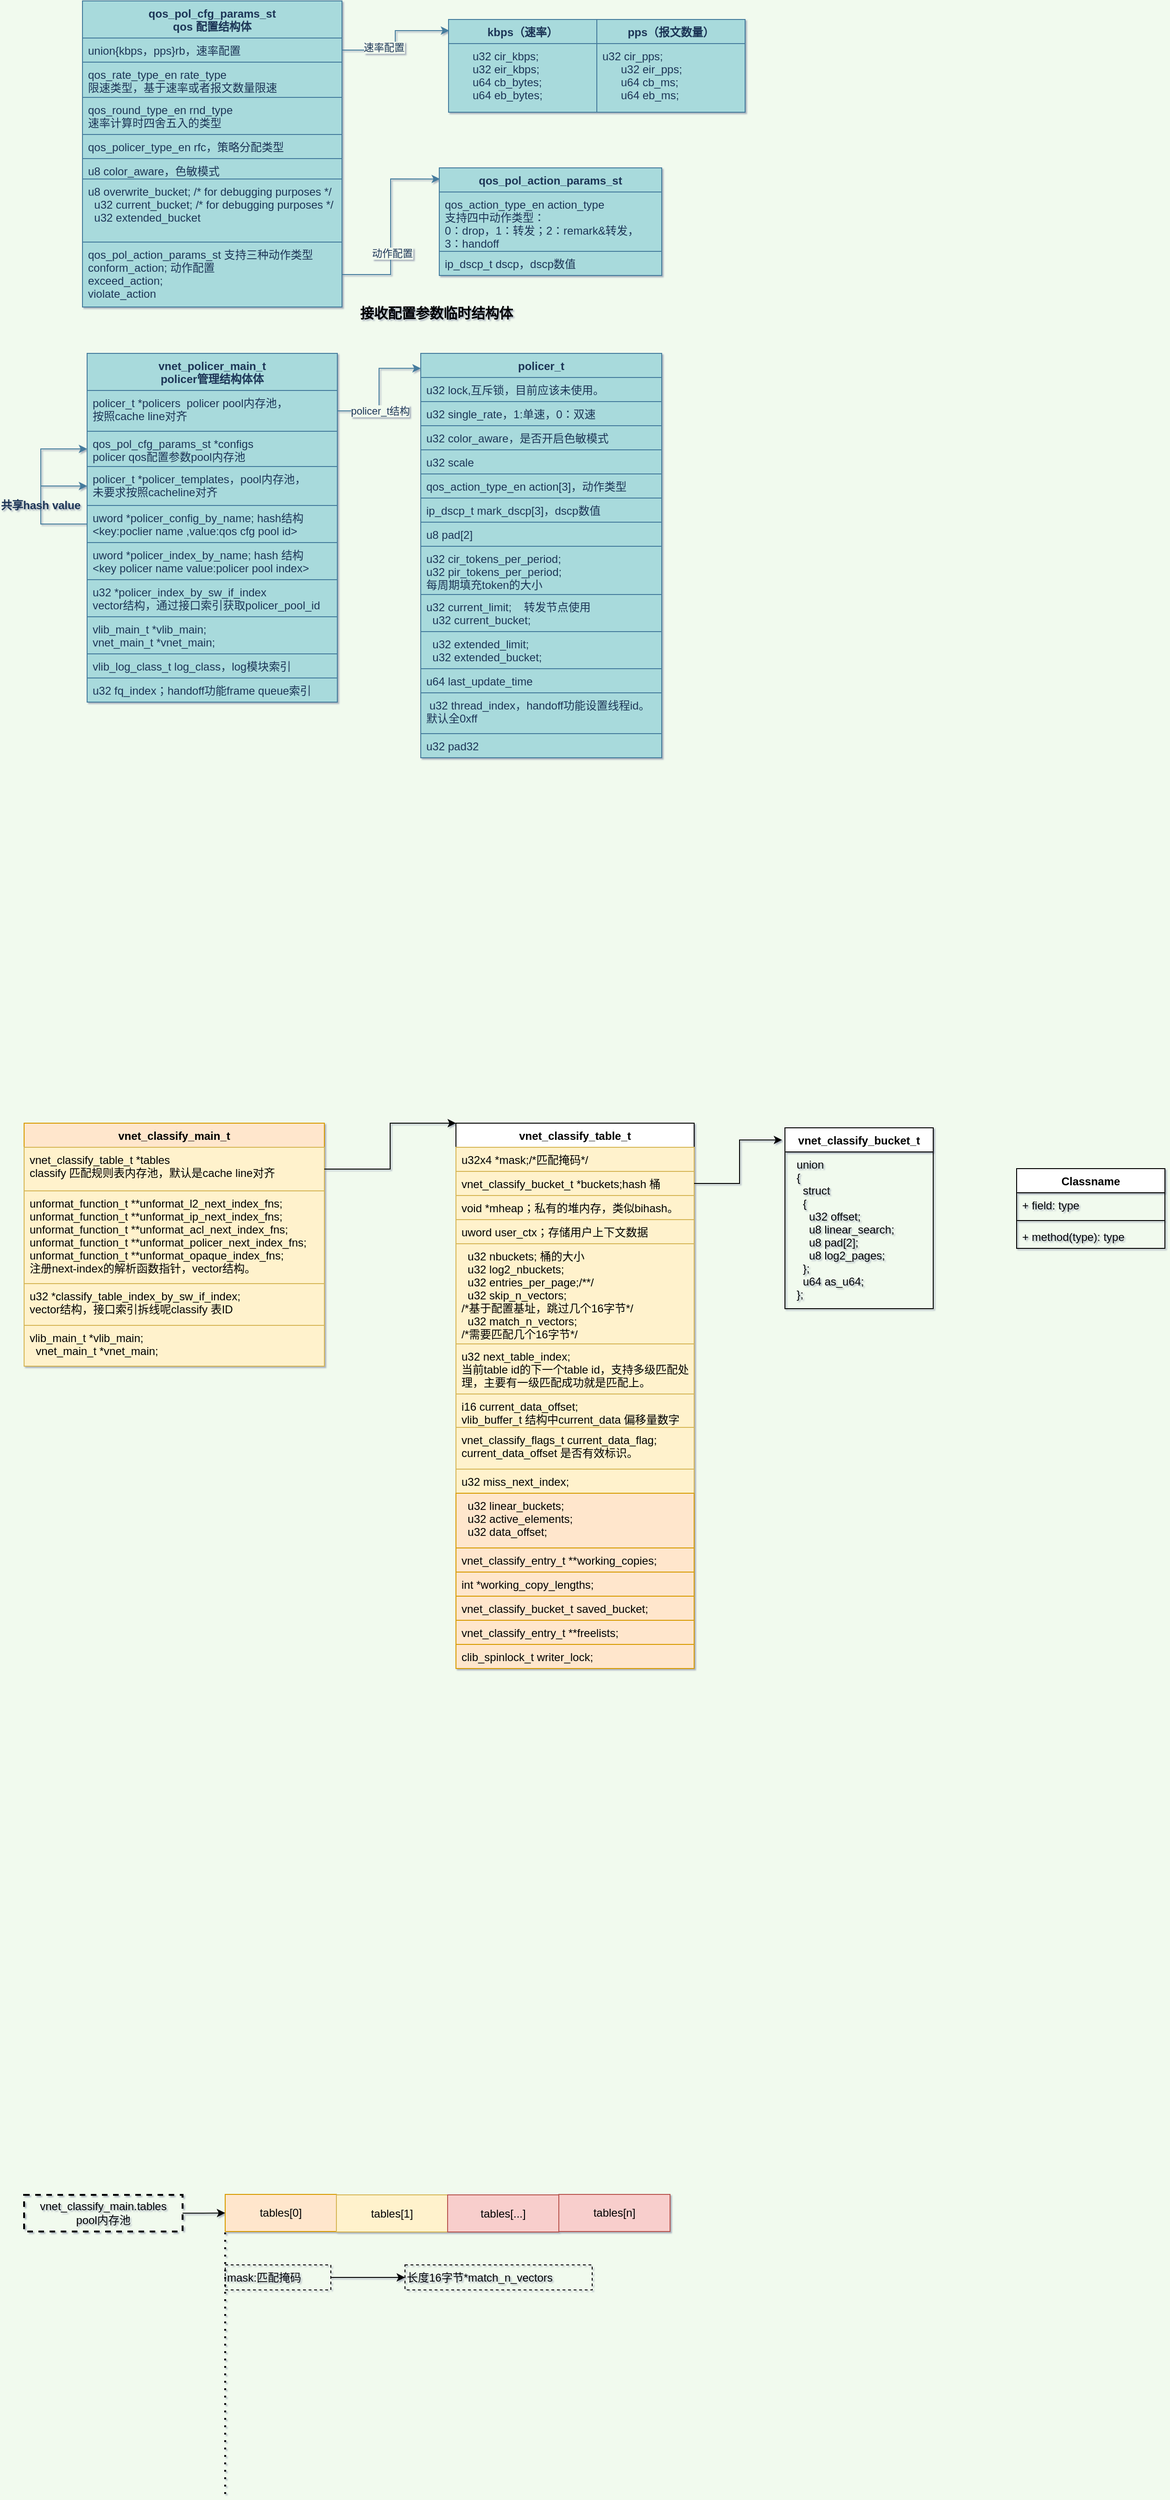 <mxfile version="14.7.3" type="github">
  <diagram id="6OgHAIoOX9pApHHIhi0o" name="Page-1">
    <mxGraphModel dx="782" dy="437" grid="0" gridSize="10" guides="1" tooltips="1" connect="1" arrows="1" fold="1" page="1" pageScale="1" pageWidth="827" pageHeight="1169" background="#F1FAEE" math="0" shadow="1">
      <root>
        <mxCell id="0" />
        <mxCell id="1" parent="0" />
        <mxCell id="VG_LlP_TlRW7tgk0G426-2" value="vnet_policer_main_t&#xa;policer管理结构体体" style="swimlane;fontStyle=1;align=center;verticalAlign=top;childLayout=stackLayout;horizontal=1;startSize=40;horizontalStack=0;resizeParent=1;resizeParentMax=0;resizeLast=0;collapsible=1;marginBottom=0;fillColor=#A8DADC;strokeColor=#457B9D;fontColor=#1D3557;" parent="1" vertex="1">
          <mxGeometry x="100" y="390" width="270" height="376" as="geometry" />
        </mxCell>
        <mxCell id="VG_LlP_TlRW7tgk0G426-3" value="policer_t *policers  policer pool内存池，&#xa;按照cache line对齐" style="text;strokeColor=#457B9D;fillColor=#A8DADC;align=left;verticalAlign=top;spacingLeft=4;spacingRight=4;overflow=hidden;rotatable=0;points=[[0,0.5],[1,0.5]];portConstraint=eastwest;fontColor=#1D3557;" parent="VG_LlP_TlRW7tgk0G426-2" vertex="1">
          <mxGeometry y="40" width="270" height="44" as="geometry" />
        </mxCell>
        <mxCell id="VG_LlP_TlRW7tgk0G426-5" value="qos_pol_cfg_params_st *configs &#xa;policer qos配置参数pool内存池" style="text;strokeColor=#457B9D;fillColor=#A8DADC;align=left;verticalAlign=top;spacingLeft=4;spacingRight=4;overflow=hidden;rotatable=0;points=[[0,0.5],[1,0.5]];portConstraint=eastwest;fontColor=#1D3557;" parent="VG_LlP_TlRW7tgk0G426-2" vertex="1">
          <mxGeometry y="84" width="270" height="38" as="geometry" />
        </mxCell>
        <mxCell id="VG_LlP_TlRW7tgk0G426-6" value="policer_t *policer_templates，pool内存池，&#xa;未要求按照cacheline对齐" style="text;fillColor=#A8DADC;align=left;verticalAlign=top;spacingLeft=4;spacingRight=4;overflow=hidden;rotatable=0;points=[[0,0.5],[1,0.5]];portConstraint=eastwest;strokeColor=#457B9D;fontColor=#1D3557;" parent="VG_LlP_TlRW7tgk0G426-2" vertex="1">
          <mxGeometry y="122" width="270" height="42" as="geometry" />
        </mxCell>
        <mxCell id="VG_LlP_TlRW7tgk0G426-51" style="edgeStyle=orthogonalEdgeStyle;rounded=0;orthogonalLoop=1;jettySize=auto;html=1;exitX=0;exitY=0.5;exitDx=0;exitDy=0;entryX=0;entryY=0.5;entryDx=0;entryDy=0;labelBackgroundColor=#F1FAEE;strokeColor=#457B9D;fontColor=#1D3557;" parent="VG_LlP_TlRW7tgk0G426-2" source="VG_LlP_TlRW7tgk0G426-7" target="VG_LlP_TlRW7tgk0G426-5" edge="1">
          <mxGeometry relative="1" as="geometry">
            <Array as="points">
              <mxPoint x="-50" y="184" />
              <mxPoint x="-50" y="103" />
            </Array>
          </mxGeometry>
        </mxCell>
        <mxCell id="VG_LlP_TlRW7tgk0G426-52" style="edgeStyle=orthogonalEdgeStyle;rounded=0;orthogonalLoop=1;jettySize=auto;html=1;exitX=0;exitY=0.5;exitDx=0;exitDy=0;entryX=0;entryY=0.5;entryDx=0;entryDy=0;labelBackgroundColor=#F1FAEE;strokeColor=#457B9D;fontColor=#1D3557;" parent="VG_LlP_TlRW7tgk0G426-2" source="VG_LlP_TlRW7tgk0G426-7" target="VG_LlP_TlRW7tgk0G426-6" edge="1">
          <mxGeometry relative="1" as="geometry">
            <Array as="points">
              <mxPoint x="-50" y="184" />
              <mxPoint x="-50" y="143" />
            </Array>
          </mxGeometry>
        </mxCell>
        <mxCell id="VG_LlP_TlRW7tgk0G426-7" value="uword *policer_config_by_name; hash结构&#xa;&lt;key:poclier name ,value:qos cfg pool id&gt;" style="text;fillColor=#A8DADC;align=left;verticalAlign=top;spacingLeft=4;spacingRight=4;overflow=hidden;rotatable=0;points=[[0,0.5],[1,0.5]];portConstraint=eastwest;strokeColor=#457B9D;fontColor=#1D3557;" parent="VG_LlP_TlRW7tgk0G426-2" vertex="1">
          <mxGeometry y="164" width="270" height="40" as="geometry" />
        </mxCell>
        <mxCell id="VG_LlP_TlRW7tgk0G426-8" value="uword *policer_index_by_name; hash 结构&#xa;&lt;key policer name value:policer pool index&gt;" style="text;fillColor=#A8DADC;align=left;verticalAlign=top;spacingLeft=4;spacingRight=4;overflow=hidden;rotatable=0;points=[[0,0.5],[1,0.5]];portConstraint=eastwest;strokeColor=#457B9D;fontColor=#1D3557;" parent="VG_LlP_TlRW7tgk0G426-2" vertex="1">
          <mxGeometry y="204" width="270" height="40" as="geometry" />
        </mxCell>
        <mxCell id="VG_LlP_TlRW7tgk0G426-9" value="u32 *policer_index_by_sw_if_index&#xa;vector结构，通过接口索引获取policer_pool_id" style="text;fillColor=#A8DADC;align=left;verticalAlign=top;spacingLeft=4;spacingRight=4;overflow=hidden;rotatable=0;points=[[0,0.5],[1,0.5]];portConstraint=eastwest;strokeColor=#457B9D;fontColor=#1D3557;" parent="VG_LlP_TlRW7tgk0G426-2" vertex="1">
          <mxGeometry y="244" width="270" height="40" as="geometry" />
        </mxCell>
        <mxCell id="VG_LlP_TlRW7tgk0G426-10" value="vlib_main_t *vlib_main;&#xa;vnet_main_t *vnet_main;" style="text;fillColor=#A8DADC;align=left;verticalAlign=top;spacingLeft=4;spacingRight=4;overflow=hidden;rotatable=0;points=[[0,0.5],[1,0.5]];portConstraint=eastwest;strokeColor=#457B9D;fontColor=#1D3557;" parent="VG_LlP_TlRW7tgk0G426-2" vertex="1">
          <mxGeometry y="284" width="270" height="40" as="geometry" />
        </mxCell>
        <mxCell id="VG_LlP_TlRW7tgk0G426-11" value="vlib_log_class_t log_class，log模块索引" style="text;fillColor=#A8DADC;align=left;verticalAlign=top;spacingLeft=4;spacingRight=4;overflow=hidden;rotatable=0;points=[[0,0.5],[1,0.5]];portConstraint=eastwest;strokeColor=#457B9D;fontColor=#1D3557;" parent="VG_LlP_TlRW7tgk0G426-2" vertex="1">
          <mxGeometry y="324" width="270" height="26" as="geometry" />
        </mxCell>
        <mxCell id="VG_LlP_TlRW7tgk0G426-12" value="u32 fq_index；handoff功能frame queue索引" style="text;fillColor=#A8DADC;align=left;verticalAlign=top;spacingLeft=4;spacingRight=4;overflow=hidden;rotatable=0;points=[[0,0.5],[1,0.5]];portConstraint=eastwest;strokeColor=#457B9D;fontColor=#1D3557;" parent="VG_LlP_TlRW7tgk0G426-2" vertex="1">
          <mxGeometry y="350" width="270" height="26" as="geometry" />
        </mxCell>
        <mxCell id="VG_LlP_TlRW7tgk0G426-13" value="policer_t" style="swimlane;fontStyle=1;align=center;verticalAlign=top;childLayout=stackLayout;horizontal=1;startSize=26;horizontalStack=0;resizeParent=1;resizeParentMax=0;resizeLast=0;collapsible=1;marginBottom=0;strokeColor=#457B9D;fillColor=#A8DADC;fontColor=#1D3557;" parent="1" vertex="1">
          <mxGeometry x="460" y="390" width="260" height="436" as="geometry" />
        </mxCell>
        <mxCell id="VG_LlP_TlRW7tgk0G426-14" value="u32 lock,互斥锁，目前应该未使用。" style="text;strokeColor=#457B9D;fillColor=#A8DADC;align=left;verticalAlign=top;spacingLeft=4;spacingRight=4;overflow=hidden;rotatable=0;points=[[0,0.5],[1,0.5]];portConstraint=eastwest;fontColor=#1D3557;" parent="VG_LlP_TlRW7tgk0G426-13" vertex="1">
          <mxGeometry y="26" width="260" height="26" as="geometry" />
        </mxCell>
        <mxCell id="VG_LlP_TlRW7tgk0G426-16" value="u32 single_rate，1:单速，0：双速" style="text;fillColor=#A8DADC;align=left;verticalAlign=top;spacingLeft=4;spacingRight=4;overflow=hidden;rotatable=0;points=[[0,0.5],[1,0.5]];portConstraint=eastwest;strokeColor=#457B9D;fontColor=#1D3557;" parent="VG_LlP_TlRW7tgk0G426-13" vertex="1">
          <mxGeometry y="52" width="260" height="26" as="geometry" />
        </mxCell>
        <mxCell id="VG_LlP_TlRW7tgk0G426-17" value="u32 color_aware，是否开启色敏模式" style="text;fillColor=#A8DADC;align=left;verticalAlign=top;spacingLeft=4;spacingRight=4;overflow=hidden;rotatable=0;points=[[0,0.5],[1,0.5]];portConstraint=eastwest;strokeColor=#457B9D;fontColor=#1D3557;" parent="VG_LlP_TlRW7tgk0G426-13" vertex="1">
          <mxGeometry y="78" width="260" height="26" as="geometry" />
        </mxCell>
        <mxCell id="VG_LlP_TlRW7tgk0G426-18" value="u32 scale" style="text;fillColor=#A8DADC;align=left;verticalAlign=top;spacingLeft=4;spacingRight=4;overflow=hidden;rotatable=0;points=[[0,0.5],[1,0.5]];portConstraint=eastwest;strokeColor=#457B9D;fontColor=#1D3557;" parent="VG_LlP_TlRW7tgk0G426-13" vertex="1">
          <mxGeometry y="104" width="260" height="26" as="geometry" />
        </mxCell>
        <mxCell id="VG_LlP_TlRW7tgk0G426-19" value="qos_action_type_en action[3]，动作类型" style="text;fillColor=#A8DADC;align=left;verticalAlign=top;spacingLeft=4;spacingRight=4;overflow=hidden;rotatable=0;points=[[0,0.5],[1,0.5]];portConstraint=eastwest;strokeColor=#457B9D;fontColor=#1D3557;" parent="VG_LlP_TlRW7tgk0G426-13" vertex="1">
          <mxGeometry y="130" width="260" height="26" as="geometry" />
        </mxCell>
        <mxCell id="VG_LlP_TlRW7tgk0G426-20" value="ip_dscp_t mark_dscp[3]，dscp数值" style="text;fillColor=#A8DADC;align=left;verticalAlign=top;spacingLeft=4;spacingRight=4;overflow=hidden;rotatable=0;points=[[0,0.5],[1,0.5]];portConstraint=eastwest;strokeColor=#457B9D;fontColor=#1D3557;" parent="VG_LlP_TlRW7tgk0G426-13" vertex="1">
          <mxGeometry y="156" width="260" height="26" as="geometry" />
        </mxCell>
        <mxCell id="VG_LlP_TlRW7tgk0G426-21" value="u8 pad[2]" style="text;fillColor=#A8DADC;align=left;verticalAlign=top;spacingLeft=4;spacingRight=4;overflow=hidden;rotatable=0;points=[[0,0.5],[1,0.5]];portConstraint=eastwest;strokeColor=#457B9D;fontColor=#1D3557;" parent="VG_LlP_TlRW7tgk0G426-13" vertex="1">
          <mxGeometry y="182" width="260" height="26" as="geometry" />
        </mxCell>
        <mxCell id="VG_LlP_TlRW7tgk0G426-23" value="u32 cir_tokens_per_period;&#xa;u32 pir_tokens_per_period;&#xa;每周期填充token的大小" style="text;fillColor=#A8DADC;align=left;verticalAlign=top;spacingLeft=4;spacingRight=4;overflow=hidden;rotatable=0;points=[[0,0.5],[1,0.5]];portConstraint=eastwest;strokeColor=#457B9D;fontColor=#1D3557;" parent="VG_LlP_TlRW7tgk0G426-13" vertex="1">
          <mxGeometry y="208" width="260" height="52" as="geometry" />
        </mxCell>
        <mxCell id="VG_LlP_TlRW7tgk0G426-24" value="u32 current_limit;    转发节点使用&#xa;  u32 current_bucket;" style="text;fillColor=#A8DADC;align=left;verticalAlign=top;spacingLeft=4;spacingRight=4;overflow=hidden;rotatable=0;points=[[0,0.5],[1,0.5]];portConstraint=eastwest;strokeColor=#457B9D;fontColor=#1D3557;" parent="VG_LlP_TlRW7tgk0G426-13" vertex="1">
          <mxGeometry y="260" width="260" height="40" as="geometry" />
        </mxCell>
        <mxCell id="VG_LlP_TlRW7tgk0G426-22" value="  u32 extended_limit;&#xa;  u32 extended_bucket;" style="text;fillColor=#A8DADC;align=left;verticalAlign=top;spacingLeft=4;spacingRight=4;overflow=hidden;rotatable=0;points=[[0,0.5],[1,0.5]];portConstraint=eastwest;strokeColor=#457B9D;fontColor=#1D3557;" parent="VG_LlP_TlRW7tgk0G426-13" vertex="1">
          <mxGeometry y="300" width="260" height="40" as="geometry" />
        </mxCell>
        <mxCell id="VG_LlP_TlRW7tgk0G426-25" value="u64 last_update_time" style="text;fillColor=#A8DADC;align=left;verticalAlign=top;spacingLeft=4;spacingRight=4;overflow=hidden;rotatable=0;points=[[0,0.5],[1,0.5]];portConstraint=eastwest;strokeColor=#457B9D;fontColor=#1D3557;" parent="VG_LlP_TlRW7tgk0G426-13" vertex="1">
          <mxGeometry y="340" width="260" height="26" as="geometry" />
        </mxCell>
        <mxCell id="VG_LlP_TlRW7tgk0G426-26" value=" u32 thread_index，handoff功能设置线程id。&#xa;默认全0xff" style="text;fillColor=#A8DADC;align=left;verticalAlign=top;spacingLeft=4;spacingRight=4;overflow=hidden;rotatable=0;points=[[0,0.5],[1,0.5]];portConstraint=eastwest;strokeColor=#457B9D;fontColor=#1D3557;" parent="VG_LlP_TlRW7tgk0G426-13" vertex="1">
          <mxGeometry y="366" width="260" height="44" as="geometry" />
        </mxCell>
        <mxCell id="VG_LlP_TlRW7tgk0G426-27" value="u32 pad32" style="text;fillColor=#A8DADC;align=left;verticalAlign=top;spacingLeft=4;spacingRight=4;overflow=hidden;rotatable=0;points=[[0,0.5],[1,0.5]];portConstraint=eastwest;strokeColor=#457B9D;fontColor=#1D3557;" parent="VG_LlP_TlRW7tgk0G426-13" vertex="1">
          <mxGeometry y="410" width="260" height="26" as="geometry" />
        </mxCell>
        <mxCell id="VG_LlP_TlRW7tgk0G426-28" value="qos_pol_cfg_params_st&#xa;qos 配置结构体" style="swimlane;fontStyle=1;align=center;verticalAlign=top;childLayout=stackLayout;horizontal=1;startSize=40;horizontalStack=0;resizeParent=1;resizeParentMax=0;resizeLast=0;collapsible=1;marginBottom=0;strokeColor=#457B9D;fillColor=#A8DADC;fontColor=#1D3557;" parent="1" vertex="1">
          <mxGeometry x="95" y="10" width="280" height="330" as="geometry" />
        </mxCell>
        <mxCell id="VG_LlP_TlRW7tgk0G426-29" value="union{kbps，pps}rb，速率配置" style="text;strokeColor=#457B9D;fillColor=#A8DADC;align=left;verticalAlign=top;spacingLeft=4;spacingRight=4;overflow=hidden;rotatable=0;points=[[0,0.5],[1,0.5]];portConstraint=eastwest;fontColor=#1D3557;" parent="VG_LlP_TlRW7tgk0G426-28" vertex="1">
          <mxGeometry y="40" width="280" height="26" as="geometry" />
        </mxCell>
        <mxCell id="VG_LlP_TlRW7tgk0G426-31" value="qos_rate_type_en rate_type&#xa;限速类型，基于速率或者报文数量限速" style="text;fillColor=#A8DADC;align=left;verticalAlign=top;spacingLeft=4;spacingRight=4;overflow=hidden;rotatable=0;points=[[0,0.5],[1,0.5]];portConstraint=eastwest;strokeColor=#457B9D;fontColor=#1D3557;" parent="VG_LlP_TlRW7tgk0G426-28" vertex="1">
          <mxGeometry y="66" width="280" height="38" as="geometry" />
        </mxCell>
        <mxCell id="VG_LlP_TlRW7tgk0G426-32" value="qos_round_type_en rnd_type&#xa;速率计算时四舍五入的类型" style="text;fillColor=#A8DADC;align=left;verticalAlign=top;spacingLeft=4;spacingRight=4;overflow=hidden;rotatable=0;points=[[0,0.5],[1,0.5]];portConstraint=eastwest;strokeColor=#457B9D;fontColor=#1D3557;" parent="VG_LlP_TlRW7tgk0G426-28" vertex="1">
          <mxGeometry y="104" width="280" height="40" as="geometry" />
        </mxCell>
        <mxCell id="VG_LlP_TlRW7tgk0G426-33" value="qos_policer_type_en rfc，策略分配类型" style="text;fillColor=#A8DADC;align=left;verticalAlign=top;spacingLeft=4;spacingRight=4;overflow=hidden;rotatable=0;points=[[0,0.5],[1,0.5]];portConstraint=eastwest;strokeColor=#457B9D;fontColor=#1D3557;" parent="VG_LlP_TlRW7tgk0G426-28" vertex="1">
          <mxGeometry y="144" width="280" height="26" as="geometry" />
        </mxCell>
        <mxCell id="VG_LlP_TlRW7tgk0G426-34" value="u8 color_aware，色敏模式" style="text;fillColor=#A8DADC;align=left;verticalAlign=top;spacingLeft=4;spacingRight=4;overflow=hidden;rotatable=0;points=[[0,0.5],[1,0.5]];portConstraint=eastwest;strokeColor=#457B9D;fontColor=#1D3557;" parent="VG_LlP_TlRW7tgk0G426-28" vertex="1">
          <mxGeometry y="170" width="280" height="22" as="geometry" />
        </mxCell>
        <mxCell id="VG_LlP_TlRW7tgk0G426-36" value="u8 overwrite_bucket;  /* for debugging purposes */&#xa;  u32 current_bucket;  /* for debugging purposes */&#xa;  u32 extended_bucket" style="text;fillColor=#A8DADC;align=left;verticalAlign=top;spacingLeft=4;spacingRight=4;overflow=hidden;rotatable=0;points=[[0,0.5],[1,0.5]];portConstraint=eastwest;strokeColor=#457B9D;fontColor=#1D3557;" parent="VG_LlP_TlRW7tgk0G426-28" vertex="1">
          <mxGeometry y="192" width="280" height="68" as="geometry" />
        </mxCell>
        <mxCell id="VG_LlP_TlRW7tgk0G426-37" value="qos_pol_action_params_st 支持三种动作类型&#xa;conform_action; 动作配置&#xa; exceed_action;&#xa; violate_action" style="text;fillColor=#A8DADC;align=left;verticalAlign=top;spacingLeft=4;spacingRight=4;overflow=hidden;rotatable=0;points=[[0,0.5],[1,0.5]];portConstraint=eastwest;strokeColor=#457B9D;fontColor=#1D3557;" parent="VG_LlP_TlRW7tgk0G426-28" vertex="1">
          <mxGeometry y="260" width="280" height="70" as="geometry" />
        </mxCell>
        <mxCell id="VG_LlP_TlRW7tgk0G426-38" value="kbps（速率）" style="swimlane;fontStyle=1;align=center;verticalAlign=top;childLayout=stackLayout;horizontal=1;startSize=26;horizontalStack=0;resizeParent=1;resizeParentMax=0;resizeLast=0;collapsible=1;marginBottom=0;strokeColor=#457B9D;fillColor=#A8DADC;fontColor=#1D3557;" parent="1" vertex="1">
          <mxGeometry x="490" y="30" width="160" height="100" as="geometry" />
        </mxCell>
        <mxCell id="VG_LlP_TlRW7tgk0G426-39" value="      u32 cir_kbps;&#xa;      u32 eir_kbps;&#xa;      u64 cb_bytes;&#xa;      u64 eb_bytes;" style="text;strokeColor=#457B9D;fillColor=#A8DADC;align=left;verticalAlign=top;spacingLeft=4;spacingRight=4;overflow=hidden;rotatable=0;points=[[0,0.5],[1,0.5]];portConstraint=eastwest;fontColor=#1D3557;" parent="VG_LlP_TlRW7tgk0G426-38" vertex="1">
          <mxGeometry y="26" width="160" height="74" as="geometry" />
        </mxCell>
        <mxCell id="VG_LlP_TlRW7tgk0G426-42" value="pps（报文数量）" style="swimlane;fontStyle=1;align=center;verticalAlign=top;childLayout=stackLayout;horizontal=1;startSize=26;horizontalStack=0;resizeParent=1;resizeParentMax=0;resizeLast=0;collapsible=1;marginBottom=0;strokeColor=#457B9D;fillColor=#A8DADC;fontColor=#1D3557;" parent="1" vertex="1">
          <mxGeometry x="650" y="30" width="160" height="100" as="geometry" />
        </mxCell>
        <mxCell id="VG_LlP_TlRW7tgk0G426-43" value="u32 cir_pps;&#xa;      u32 eir_pps;&#xa;      u64 cb_ms;&#xa;      u64 eb_ms;" style="text;strokeColor=#457B9D;fillColor=#A8DADC;align=left;verticalAlign=top;spacingLeft=4;spacingRight=4;overflow=hidden;rotatable=0;points=[[0,0.5],[1,0.5]];portConstraint=eastwest;fontColor=#1D3557;" parent="VG_LlP_TlRW7tgk0G426-42" vertex="1">
          <mxGeometry y="26" width="160" height="74" as="geometry" />
        </mxCell>
        <mxCell id="VG_LlP_TlRW7tgk0G426-47" value="qos_pol_action_params_st" style="swimlane;fontStyle=1;align=center;verticalAlign=top;childLayout=stackLayout;horizontal=1;startSize=26;horizontalStack=0;resizeParent=1;resizeParentMax=0;resizeLast=0;collapsible=1;marginBottom=0;strokeColor=#457B9D;fillColor=#A8DADC;fontColor=#1D3557;" parent="1" vertex="1">
          <mxGeometry x="480" y="190" width="240" height="116" as="geometry" />
        </mxCell>
        <mxCell id="VG_LlP_TlRW7tgk0G426-48" value="qos_action_type_en action_type&#xa;支持四中动作类型：&#xa;0：drop，1：转发；2：remark&amp;转发，&#xa;3：handoff" style="text;strokeColor=#457B9D;fillColor=#A8DADC;align=left;verticalAlign=top;spacingLeft=4;spacingRight=4;overflow=hidden;rotatable=0;points=[[0,0.5],[1,0.5]];portConstraint=eastwest;fontColor=#1D3557;" parent="VG_LlP_TlRW7tgk0G426-47" vertex="1">
          <mxGeometry y="26" width="240" height="64" as="geometry" />
        </mxCell>
        <mxCell id="VG_LlP_TlRW7tgk0G426-50" value="ip_dscp_t dscp，dscp数值" style="text;strokeColor=#457B9D;fillColor=#A8DADC;align=left;verticalAlign=top;spacingLeft=4;spacingRight=4;overflow=hidden;rotatable=0;points=[[0,0.5],[1,0.5]];portConstraint=eastwest;fontColor=#1D3557;" parent="VG_LlP_TlRW7tgk0G426-47" vertex="1">
          <mxGeometry y="90" width="240" height="26" as="geometry" />
        </mxCell>
        <mxCell id="VG_LlP_TlRW7tgk0G426-53" value="共享hash value" style="text;align=center;fontStyle=1;verticalAlign=middle;spacingLeft=3;spacingRight=3;strokeColor=none;rotatable=0;points=[[0,0.5],[1,0.5]];portConstraint=eastwest;fontColor=#1D3557;" parent="1" vertex="1">
          <mxGeometry x="10" y="540" width="80" height="26" as="geometry" />
        </mxCell>
        <mxCell id="VG_LlP_TlRW7tgk0G426-56" style="edgeStyle=orthogonalEdgeStyle;rounded=0;orthogonalLoop=1;jettySize=auto;html=1;exitX=1;exitY=0.5;exitDx=0;exitDy=0;entryX=0;entryY=0.037;entryDx=0;entryDy=0;entryPerimeter=0;labelBackgroundColor=#F1FAEE;strokeColor=#457B9D;fontColor=#1D3557;" parent="1" source="VG_LlP_TlRW7tgk0G426-3" target="VG_LlP_TlRW7tgk0G426-13" edge="1">
          <mxGeometry relative="1" as="geometry" />
        </mxCell>
        <mxCell id="VG_LlP_TlRW7tgk0G426-57" value="policer_t结构" style="edgeLabel;html=1;align=center;verticalAlign=middle;resizable=0;points=[];labelBackgroundColor=#F1FAEE;fontColor=#1D3557;" parent="VG_LlP_TlRW7tgk0G426-56" vertex="1" connectable="0">
          <mxGeometry x="-0.329" y="-1" relative="1" as="geometry">
            <mxPoint as="offset" />
          </mxGeometry>
        </mxCell>
        <mxCell id="VG_LlP_TlRW7tgk0G426-58" style="edgeStyle=orthogonalEdgeStyle;rounded=0;orthogonalLoop=1;jettySize=auto;html=1;exitX=1;exitY=0.5;exitDx=0;exitDy=0;entryX=0.004;entryY=0.12;entryDx=0;entryDy=0;entryPerimeter=0;labelBackgroundColor=#F1FAEE;strokeColor=#457B9D;fontColor=#1D3557;" parent="1" source="VG_LlP_TlRW7tgk0G426-29" target="VG_LlP_TlRW7tgk0G426-38" edge="1">
          <mxGeometry relative="1" as="geometry" />
        </mxCell>
        <mxCell id="VG_LlP_TlRW7tgk0G426-59" value="速率配置" style="edgeLabel;html=1;align=center;verticalAlign=middle;resizable=0;points=[];labelBackgroundColor=#F1FAEE;fontColor=#1D3557;" parent="VG_LlP_TlRW7tgk0G426-58" vertex="1" connectable="0">
          <mxGeometry x="-0.352" y="3" relative="1" as="geometry">
            <mxPoint as="offset" />
          </mxGeometry>
        </mxCell>
        <mxCell id="VG_LlP_TlRW7tgk0G426-60" style="edgeStyle=orthogonalEdgeStyle;rounded=0;orthogonalLoop=1;jettySize=auto;html=1;exitX=1;exitY=0.5;exitDx=0;exitDy=0;entryX=0.003;entryY=0.103;entryDx=0;entryDy=0;entryPerimeter=0;labelBackgroundColor=#F1FAEE;strokeColor=#457B9D;fontColor=#1D3557;" parent="1" source="VG_LlP_TlRW7tgk0G426-37" target="VG_LlP_TlRW7tgk0G426-47" edge="1">
          <mxGeometry relative="1" as="geometry" />
        </mxCell>
        <mxCell id="VG_LlP_TlRW7tgk0G426-61" value="动作配置" style="edgeLabel;html=1;align=center;verticalAlign=middle;resizable=0;points=[];labelBackgroundColor=#F1FAEE;fontColor=#1D3557;" parent="VG_LlP_TlRW7tgk0G426-60" vertex="1" connectable="0">
          <mxGeometry x="-0.277" y="-1" relative="1" as="geometry">
            <mxPoint as="offset" />
          </mxGeometry>
        </mxCell>
        <mxCell id="0go8Z7dsXnYSOvCUR9jS-1" value="接收配置参数临时结构体" style="text;html=1;strokeColor=none;fillColor=none;align=center;verticalAlign=middle;whiteSpace=wrap;rounded=0;fontStyle=1;fontSize=15;" parent="1" vertex="1">
          <mxGeometry x="385" y="336" width="184" height="20" as="geometry" />
        </mxCell>
        <mxCell id="0z_VEiuhw0DwLzbFKixf-1" value="vnet_classify_main_t" style="swimlane;fontStyle=1;align=center;verticalAlign=top;childLayout=stackLayout;horizontal=1;startSize=26;horizontalStack=0;resizeParent=1;resizeParentMax=0;resizeLast=0;collapsible=1;marginBottom=0;fillColor=#ffe6cc;strokeColor=#d79b00;" vertex="1" parent="1">
          <mxGeometry x="32" y="1220" width="324" height="262" as="geometry" />
        </mxCell>
        <mxCell id="0z_VEiuhw0DwLzbFKixf-2" value="vnet_classify_table_t *tables&#xa;classify 匹配规则表内存池，默认是cache line对齐" style="text;strokeColor=#d6b656;fillColor=#fff2cc;align=left;verticalAlign=top;spacingLeft=4;spacingRight=4;overflow=hidden;rotatable=0;points=[[0,0.5],[1,0.5]];portConstraint=eastwest;" vertex="1" parent="0z_VEiuhw0DwLzbFKixf-1">
          <mxGeometry y="26" width="324" height="47" as="geometry" />
        </mxCell>
        <mxCell id="0z_VEiuhw0DwLzbFKixf-4" value="unformat_function_t **unformat_l2_next_index_fns;&#xa;unformat_function_t **unformat_ip_next_index_fns;&#xa;unformat_function_t **unformat_acl_next_index_fns;&#xa;unformat_function_t **unformat_policer_next_index_fns;&#xa;unformat_function_t **unformat_opaque_index_fns;&#xa;注册next-index的解析函数指针，vector结构。" style="text;fillColor=#fff2cc;align=left;verticalAlign=top;spacingLeft=4;spacingRight=4;overflow=hidden;rotatable=0;points=[[0,0.5],[1,0.5]];portConstraint=eastwest;strokeColor=#d6b656;" vertex="1" parent="0z_VEiuhw0DwLzbFKixf-1">
          <mxGeometry y="73" width="324" height="100" as="geometry" />
        </mxCell>
        <mxCell id="0z_VEiuhw0DwLzbFKixf-5" value="u32 *classify_table_index_by_sw_if_index; &#xa;vector结构，接口索引拆线呢classify 表ID" style="text;fillColor=#fff2cc;align=left;verticalAlign=top;spacingLeft=4;spacingRight=4;overflow=hidden;rotatable=0;points=[[0,0.5],[1,0.5]];portConstraint=eastwest;strokeColor=#d6b656;" vertex="1" parent="0z_VEiuhw0DwLzbFKixf-1">
          <mxGeometry y="173" width="324" height="45" as="geometry" />
        </mxCell>
        <mxCell id="0z_VEiuhw0DwLzbFKixf-6" value="vlib_main_t *vlib_main;&#xa;  vnet_main_t *vnet_main;" style="text;fillColor=#fff2cc;align=left;verticalAlign=top;spacingLeft=4;spacingRight=4;overflow=hidden;rotatable=0;points=[[0,0.5],[1,0.5]];portConstraint=eastwest;strokeColor=#d6b656;" vertex="1" parent="0z_VEiuhw0DwLzbFKixf-1">
          <mxGeometry y="218" width="324" height="44" as="geometry" />
        </mxCell>
        <mxCell id="0z_VEiuhw0DwLzbFKixf-10" value="vnet_classify_table_t" style="swimlane;fontStyle=1;align=center;verticalAlign=top;childLayout=stackLayout;horizontal=1;startSize=26;horizontalStack=0;resizeParent=1;resizeParentMax=0;resizeLast=0;collapsible=1;marginBottom=0;strokeColor=#000000;" vertex="1" parent="1">
          <mxGeometry x="498" y="1220" width="257" height="588" as="geometry" />
        </mxCell>
        <mxCell id="0z_VEiuhw0DwLzbFKixf-11" value="u32x4 *mask;/*匹配掩码*/" style="text;strokeColor=#d6b656;fillColor=#fff2cc;align=left;verticalAlign=top;spacingLeft=4;spacingRight=4;overflow=hidden;rotatable=0;points=[[0,0.5],[1,0.5]];portConstraint=eastwest;" vertex="1" parent="0z_VEiuhw0DwLzbFKixf-10">
          <mxGeometry y="26" width="257" height="26" as="geometry" />
        </mxCell>
        <mxCell id="0z_VEiuhw0DwLzbFKixf-13" value="vnet_classify_bucket_t *buckets;hash 桶" style="text;fillColor=#fff2cc;align=left;verticalAlign=top;spacingLeft=4;spacingRight=4;overflow=hidden;rotatable=0;points=[[0,0.5],[1,0.5]];portConstraint=eastwest;strokeColor=#d6b656;" vertex="1" parent="0z_VEiuhw0DwLzbFKixf-10">
          <mxGeometry y="52" width="257" height="26" as="geometry" />
        </mxCell>
        <mxCell id="0z_VEiuhw0DwLzbFKixf-14" value="void *mheap；私有的堆内存，类似bihash。" style="text;fillColor=#fff2cc;align=left;verticalAlign=top;spacingLeft=4;spacingRight=4;overflow=hidden;rotatable=0;points=[[0,0.5],[1,0.5]];portConstraint=eastwest;strokeColor=#d6b656;" vertex="1" parent="0z_VEiuhw0DwLzbFKixf-10">
          <mxGeometry y="78" width="257" height="26" as="geometry" />
        </mxCell>
        <mxCell id="0z_VEiuhw0DwLzbFKixf-15" value="uword user_ctx；存储用户上下文数据" style="text;fillColor=#fff2cc;align=left;verticalAlign=top;spacingLeft=4;spacingRight=4;overflow=hidden;rotatable=0;points=[[0,0.5],[1,0.5]];portConstraint=eastwest;strokeColor=#d6b656;" vertex="1" parent="0z_VEiuhw0DwLzbFKixf-10">
          <mxGeometry y="104" width="257" height="26" as="geometry" />
        </mxCell>
        <mxCell id="0z_VEiuhw0DwLzbFKixf-16" value="  u32 nbuckets; 桶的大小&#xa;  u32 log2_nbuckets;&#xa;  u32 entries_per_page;/**/&#xa;  u32 skip_n_vectors; &#xa;/*基于配置基址，跳过几个16字节*/&#xa;  u32 match_n_vectors;&#xa;/*需要匹配几个16字节*/" style="text;fillColor=#fff2cc;align=left;verticalAlign=top;spacingLeft=4;spacingRight=4;overflow=hidden;rotatable=0;points=[[0,0.5],[1,0.5]];portConstraint=eastwest;strokeColor=#d6b656;" vertex="1" parent="0z_VEiuhw0DwLzbFKixf-10">
          <mxGeometry y="130" width="257" height="108" as="geometry" />
        </mxCell>
        <mxCell id="0z_VEiuhw0DwLzbFKixf-17" value="u32 next_table_index;&#xa;当前table id的下一个table id，支持多级匹配处&#xa;理，主要有一级匹配成功就是匹配上。&#xa;" style="text;fillColor=#fff2cc;align=left;verticalAlign=top;spacingLeft=4;spacingRight=4;overflow=hidden;rotatable=0;points=[[0,0.5],[1,0.5]];portConstraint=eastwest;strokeColor=#d6b656;" vertex="1" parent="0z_VEiuhw0DwLzbFKixf-10">
          <mxGeometry y="238" width="257" height="54" as="geometry" />
        </mxCell>
        <mxCell id="0z_VEiuhw0DwLzbFKixf-18" value="i16 current_data_offset;&#xa;vlib_buffer_t 结构中current_data 偏移量数字" style="text;fillColor=#fff2cc;align=left;verticalAlign=top;spacingLeft=4;spacingRight=4;overflow=hidden;rotatable=0;points=[[0,0.5],[1,0.5]];portConstraint=eastwest;strokeColor=#d6b656;" vertex="1" parent="0z_VEiuhw0DwLzbFKixf-10">
          <mxGeometry y="292" width="257" height="36" as="geometry" />
        </mxCell>
        <mxCell id="0z_VEiuhw0DwLzbFKixf-19" value="vnet_classify_flags_t current_data_flag;&#xa;current_data_offset 是否有效标识。&#xa;" style="text;fillColor=#fff2cc;align=left;verticalAlign=top;spacingLeft=4;spacingRight=4;overflow=hidden;rotatable=0;points=[[0,0.5],[1,0.5]];portConstraint=eastwest;strokeColor=#d6b656;" vertex="1" parent="0z_VEiuhw0DwLzbFKixf-10">
          <mxGeometry y="328" width="257" height="45" as="geometry" />
        </mxCell>
        <mxCell id="0z_VEiuhw0DwLzbFKixf-20" value="u32 miss_next_index;" style="text;fillColor=#fff2cc;align=left;verticalAlign=top;spacingLeft=4;spacingRight=4;overflow=hidden;rotatable=0;points=[[0,0.5],[1,0.5]];portConstraint=eastwest;strokeColor=#d6b656;" vertex="1" parent="0z_VEiuhw0DwLzbFKixf-10">
          <mxGeometry y="373" width="257" height="26" as="geometry" />
        </mxCell>
        <mxCell id="0z_VEiuhw0DwLzbFKixf-21" value="  u32 linear_buckets;&#xa;  u32 active_elements;&#xa;  u32 data_offset;" style="text;fillColor=#ffe6cc;align=left;verticalAlign=top;spacingLeft=4;spacingRight=4;overflow=hidden;rotatable=0;points=[[0,0.5],[1,0.5]];portConstraint=eastwest;strokeColor=#d79b00;" vertex="1" parent="0z_VEiuhw0DwLzbFKixf-10">
          <mxGeometry y="399" width="257" height="59" as="geometry" />
        </mxCell>
        <mxCell id="0z_VEiuhw0DwLzbFKixf-22" value="vnet_classify_entry_t **working_copies;" style="text;fillColor=#ffe6cc;align=left;verticalAlign=top;spacingLeft=4;spacingRight=4;overflow=hidden;rotatable=0;points=[[0,0.5],[1,0.5]];portConstraint=eastwest;strokeColor=#d79b00;" vertex="1" parent="0z_VEiuhw0DwLzbFKixf-10">
          <mxGeometry y="458" width="257" height="26" as="geometry" />
        </mxCell>
        <mxCell id="0z_VEiuhw0DwLzbFKixf-24" value="int *working_copy_lengths;" style="text;fillColor=#ffe6cc;align=left;verticalAlign=top;spacingLeft=4;spacingRight=4;overflow=hidden;rotatable=0;points=[[0,0.5],[1,0.5]];portConstraint=eastwest;strokeColor=#d79b00;" vertex="1" parent="0z_VEiuhw0DwLzbFKixf-10">
          <mxGeometry y="484" width="257" height="26" as="geometry" />
        </mxCell>
        <mxCell id="0z_VEiuhw0DwLzbFKixf-25" value="vnet_classify_bucket_t saved_bucket;" style="text;fillColor=#ffe6cc;align=left;verticalAlign=top;spacingLeft=4;spacingRight=4;overflow=hidden;rotatable=0;points=[[0,0.5],[1,0.5]];portConstraint=eastwest;strokeColor=#d79b00;" vertex="1" parent="0z_VEiuhw0DwLzbFKixf-10">
          <mxGeometry y="510" width="257" height="26" as="geometry" />
        </mxCell>
        <mxCell id="0z_VEiuhw0DwLzbFKixf-26" value="vnet_classify_entry_t **freelists;" style="text;fillColor=#ffe6cc;align=left;verticalAlign=top;spacingLeft=4;spacingRight=4;overflow=hidden;rotatable=0;points=[[0,0.5],[1,0.5]];portConstraint=eastwest;strokeColor=#d79b00;" vertex="1" parent="0z_VEiuhw0DwLzbFKixf-10">
          <mxGeometry y="536" width="257" height="26" as="geometry" />
        </mxCell>
        <mxCell id="0z_VEiuhw0DwLzbFKixf-27" value="clib_spinlock_t writer_lock;" style="text;fillColor=#ffe6cc;align=left;verticalAlign=top;spacingLeft=4;spacingRight=4;overflow=hidden;rotatable=0;points=[[0,0.5],[1,0.5]];portConstraint=eastwest;strokeColor=#d79b00;" vertex="1" parent="0z_VEiuhw0DwLzbFKixf-10">
          <mxGeometry y="562" width="257" height="26" as="geometry" />
        </mxCell>
        <mxCell id="0z_VEiuhw0DwLzbFKixf-30" style="edgeStyle=orthogonalEdgeStyle;rounded=0;orthogonalLoop=1;jettySize=auto;html=1;exitX=1;exitY=0.5;exitDx=0;exitDy=0;entryX=0;entryY=0;entryDx=0;entryDy=0;" edge="1" parent="1" source="0z_VEiuhw0DwLzbFKixf-2" target="0z_VEiuhw0DwLzbFKixf-10">
          <mxGeometry relative="1" as="geometry">
            <Array as="points">
              <mxPoint x="427" y="1270" />
              <mxPoint x="427" y="1220" />
            </Array>
          </mxGeometry>
        </mxCell>
        <mxCell id="0z_VEiuhw0DwLzbFKixf-31" value="vnet_classify_bucket_t" style="swimlane;fontStyle=1;align=center;verticalAlign=top;childLayout=stackLayout;horizontal=1;startSize=26;horizontalStack=0;resizeParent=1;resizeParentMax=0;resizeLast=0;collapsible=1;marginBottom=0;strokeColor=#000000;" vertex="1" parent="1">
          <mxGeometry x="853" y="1225" width="160" height="195" as="geometry" />
        </mxCell>
        <mxCell id="0z_VEiuhw0DwLzbFKixf-32" value="  union&#xa;  {&#xa;    struct&#xa;    {&#xa;      u32 offset;&#xa;      u8 linear_search;&#xa;      u8 pad[2];&#xa;      u8 log2_pages;&#xa;    };&#xa;    u64 as_u64;&#xa;  };" style="text;strokeColor=none;fillColor=none;align=left;verticalAlign=top;spacingLeft=4;spacingRight=4;overflow=hidden;rotatable=0;points=[[0,0.5],[1,0.5]];portConstraint=eastwest;" vertex="1" parent="0z_VEiuhw0DwLzbFKixf-31">
          <mxGeometry y="26" width="160" height="169" as="geometry" />
        </mxCell>
        <mxCell id="0z_VEiuhw0DwLzbFKixf-35" value="Classname" style="swimlane;fontStyle=1;align=center;verticalAlign=top;childLayout=stackLayout;horizontal=1;startSize=26;horizontalStack=0;resizeParent=1;resizeParentMax=0;resizeLast=0;collapsible=1;marginBottom=0;strokeColor=#000000;" vertex="1" parent="1">
          <mxGeometry x="1103" y="1269" width="160" height="86" as="geometry" />
        </mxCell>
        <mxCell id="0z_VEiuhw0DwLzbFKixf-36" value="+ field: type" style="text;strokeColor=none;fillColor=none;align=left;verticalAlign=top;spacingLeft=4;spacingRight=4;overflow=hidden;rotatable=0;points=[[0,0.5],[1,0.5]];portConstraint=eastwest;" vertex="1" parent="0z_VEiuhw0DwLzbFKixf-35">
          <mxGeometry y="26" width="160" height="26" as="geometry" />
        </mxCell>
        <mxCell id="0z_VEiuhw0DwLzbFKixf-37" value="" style="line;strokeWidth=1;fillColor=none;align=left;verticalAlign=middle;spacingTop=-1;spacingLeft=3;spacingRight=3;rotatable=0;labelPosition=right;points=[];portConstraint=eastwest;" vertex="1" parent="0z_VEiuhw0DwLzbFKixf-35">
          <mxGeometry y="52" width="160" height="8" as="geometry" />
        </mxCell>
        <mxCell id="0z_VEiuhw0DwLzbFKixf-38" value="+ method(type): type" style="text;strokeColor=none;fillColor=none;align=left;verticalAlign=top;spacingLeft=4;spacingRight=4;overflow=hidden;rotatable=0;points=[[0,0.5],[1,0.5]];portConstraint=eastwest;" vertex="1" parent="0z_VEiuhw0DwLzbFKixf-35">
          <mxGeometry y="60" width="160" height="26" as="geometry" />
        </mxCell>
        <mxCell id="0z_VEiuhw0DwLzbFKixf-39" style="edgeStyle=orthogonalEdgeStyle;rounded=0;orthogonalLoop=1;jettySize=auto;html=1;exitX=1;exitY=0.5;exitDx=0;exitDy=0;entryX=-0.019;entryY=0.067;entryDx=0;entryDy=0;entryPerimeter=0;" edge="1" parent="1" source="0z_VEiuhw0DwLzbFKixf-13" target="0z_VEiuhw0DwLzbFKixf-31">
          <mxGeometry relative="1" as="geometry" />
        </mxCell>
        <mxCell id="0z_VEiuhw0DwLzbFKixf-40" value="tables[0]" style="rounded=0;whiteSpace=wrap;html=1;strokeColor=#d79b00;fillColor=#ffe6cc;" vertex="1" parent="1">
          <mxGeometry x="249" y="2375" width="120" height="40" as="geometry" />
        </mxCell>
        <mxCell id="0z_VEiuhw0DwLzbFKixf-43" value="" style="edgeStyle=orthogonalEdgeStyle;rounded=0;orthogonalLoop=1;jettySize=auto;html=1;" edge="1" parent="1" source="0z_VEiuhw0DwLzbFKixf-41" target="0z_VEiuhw0DwLzbFKixf-40">
          <mxGeometry relative="1" as="geometry" />
        </mxCell>
        <mxCell id="0z_VEiuhw0DwLzbFKixf-41" value="vnet_classify_main.tables&lt;br&gt;pool内存池" style="text;html=1;fillColor=none;align=center;verticalAlign=middle;whiteSpace=wrap;rounded=0;strokeColor=#000000;dashed=1;strokeWidth=2;" vertex="1" parent="1">
          <mxGeometry x="32" y="2375.5" width="171" height="39.5" as="geometry" />
        </mxCell>
        <mxCell id="0z_VEiuhw0DwLzbFKixf-42" value="&lt;span&gt;tables[1]&lt;/span&gt;" style="rounded=0;whiteSpace=wrap;html=1;strokeColor=#d6b656;fillColor=#fff2cc;" vertex="1" parent="1">
          <mxGeometry x="369" y="2375.5" width="120" height="40" as="geometry" />
        </mxCell>
        <mxCell id="0z_VEiuhw0DwLzbFKixf-44" value="&lt;span&gt;tables[...]&lt;/span&gt;" style="rounded=0;whiteSpace=wrap;html=1;strokeColor=#b85450;fillColor=#f8cecc;" vertex="1" parent="1">
          <mxGeometry x="489" y="2375.5" width="120" height="40" as="geometry" />
        </mxCell>
        <mxCell id="0z_VEiuhw0DwLzbFKixf-46" value="&lt;span&gt;tables[n]&lt;/span&gt;" style="rounded=0;whiteSpace=wrap;html=1;strokeColor=#b85450;fillColor=#f8cecc;" vertex="1" parent="1">
          <mxGeometry x="609" y="2375" width="120" height="40" as="geometry" />
        </mxCell>
        <mxCell id="0z_VEiuhw0DwLzbFKixf-49" value="" style="edgeStyle=orthogonalEdgeStyle;rounded=0;orthogonalLoop=1;jettySize=auto;html=1;" edge="1" parent="1" source="0z_VEiuhw0DwLzbFKixf-47" target="0z_VEiuhw0DwLzbFKixf-48">
          <mxGeometry relative="1" as="geometry" />
        </mxCell>
        <mxCell id="0z_VEiuhw0DwLzbFKixf-47" value="mask:匹配掩码" style="text;html=1;fillColor=none;align=left;verticalAlign=middle;whiteSpace=wrap;rounded=0;dashed=1;strokeColor=#000000;" vertex="1" parent="1">
          <mxGeometry x="249" y="2451" width="114" height="27" as="geometry" />
        </mxCell>
        <mxCell id="0z_VEiuhw0DwLzbFKixf-48" value="长度16字节*&lt;span&gt;match_n_vectors&lt;/span&gt;" style="text;html=1;fillColor=none;align=left;verticalAlign=middle;whiteSpace=wrap;rounded=0;dashed=1;strokeColor=#000000;" vertex="1" parent="1">
          <mxGeometry x="443" y="2451" width="202" height="27" as="geometry" />
        </mxCell>
        <mxCell id="0z_VEiuhw0DwLzbFKixf-50" value="" style="endArrow=none;dashed=1;html=1;dashPattern=1 3;strokeWidth=2;entryX=0;entryY=0.95;entryDx=0;entryDy=0;entryPerimeter=0;" edge="1" parent="1" target="0z_VEiuhw0DwLzbFKixf-40">
          <mxGeometry width="50" height="50" relative="1" as="geometry">
            <mxPoint x="249" y="2698" as="sourcePoint" />
            <mxPoint x="411" y="2545" as="targetPoint" />
          </mxGeometry>
        </mxCell>
      </root>
    </mxGraphModel>
  </diagram>
</mxfile>
